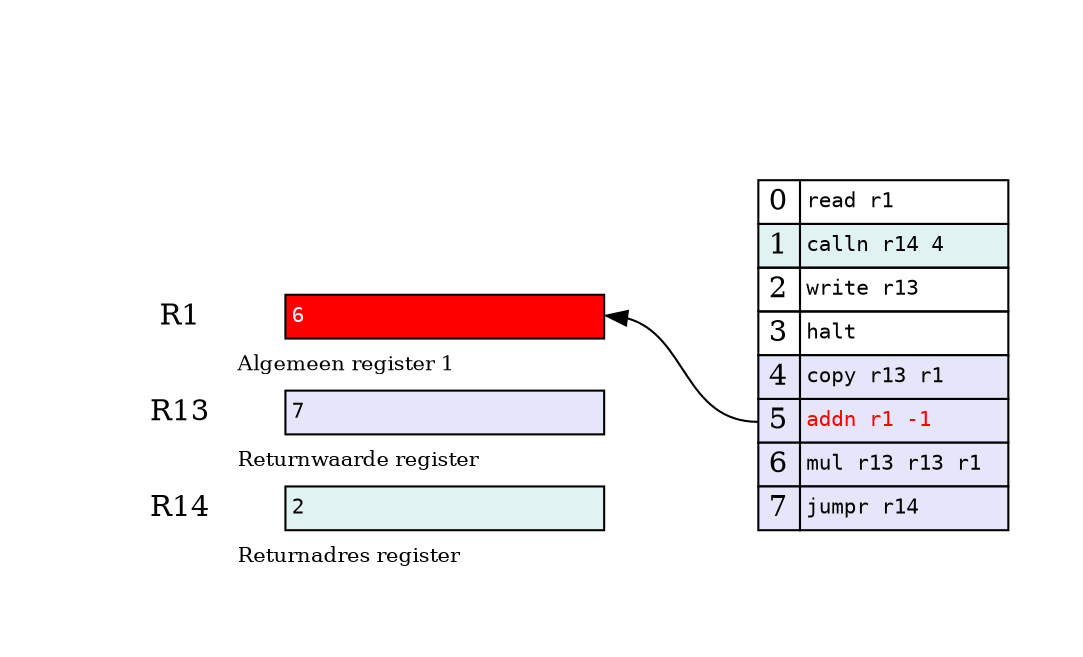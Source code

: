 digraph {
    graph [pad="0.5", nodesep="0.5", ranksep="1"];
    node [shape=plain]
    rankdir=LR;

    // labelloc=t
    // label="Von Neumann architectuur"

    CPU, RAM [shape=box, color=none, style=invis, height=0, margin=0, width=0]
    CPU -> RAM [dir="both", style=invis]
    { rank=same; CPU-> CPU_t [style=invis] }
    { rank=same; RAM-> RAM_t [style=invis] }

    CPU_t [label=<
    <table border="0" cellborder="1" cellspacing="2">
        <tr>
            <td color="none">R1</td>
            <td port="r0" align="left" width="90%" bgcolor="red"><font point-size="10" face="monospace" color="white">6</font></td>
        </tr>
        <tr>
            <td color="none" align="left" colspan="2">
                <font point-size="10">Algemeen register 1</font>
            </td>
        </tr>
        <tr>
            <td color="none">R13</td>
            <td align="left" port="r13" bgcolor="lavender"><font point-size="10" face="monospace" color="black">7</font></td>
        </tr>
        <tr>
            <td color="none" align="left" colspan="2">
                <font point-size="10">Returnwaarde register</font>
            </td>
        </tr>
        <tr>
            <td color="none">R14</td>
            <td align="left" port="r14" bgcolor="#e0f2f1"><font point-size="10" face="monospace" color="black">2</font></td>
        </tr>
        <tr>
            <td color="none" align="left" colspan="2">
                <font point-size="10">Returnadres register</font>
            </td>
        </tr>
    </table>>]

    RAM_t [label=<
    <table align="right" border="0" cellborder="1" cellspacing="0">
        <tr>
            <td port="m0" width="20%">0</td>
            <td align="left" width="100%"><font point-size="10" face="monospace" color="black">read r1</font></td>
        </tr>
        <tr>
            <td port="m1" bgcolor="#e0f2f1">1</td>
            <td align="left" bgcolor="#e0f2f1"><font point-size="10" face="monospace" color="black">calln r14 4</font></td>
        </tr>
        <tr>
            <td port="m2">2</td>
            <td align="left"><font point-size="10" face="monospace" color="black">write r13</font></td>
        </tr>
        <tr>
            <td port="m3">3</td>
            <td align="left"><font point-size="10" face="monospace" color="black">halt</font></td>
        </tr>
        <tr>
            <td port="m4" bgcolor="lavender">4</td>
            <td align="left" bgcolor="lavender"><font point-size="10" face="monospace" color="black">copy r13 r1</font></td>
        </tr>
        <tr>
            <td port="m5" bgcolor="lavender">5</td>
            <td align="left" bgcolor="lavender"><font point-size="10" face="monospace" color="red">addn r1 -1</font></td>
        </tr>
        <tr>
            <td port="m6" bgcolor="lavender">6</td>
            <td align="left" bgcolor="lavender"><font point-size="10" face="monospace" color="black">mul r13 r13 r1</font></td>
        </tr>
        <tr>
            <td port="m7" bgcolor="lavender">7</td>
            <td align="left" bgcolor="lavender"><font point-size="10" face="monospace" color="black">jumpr r14</font></td>
        </tr>
    </table>>]

    RAM_t:m5 -> CPU_t:r0
}